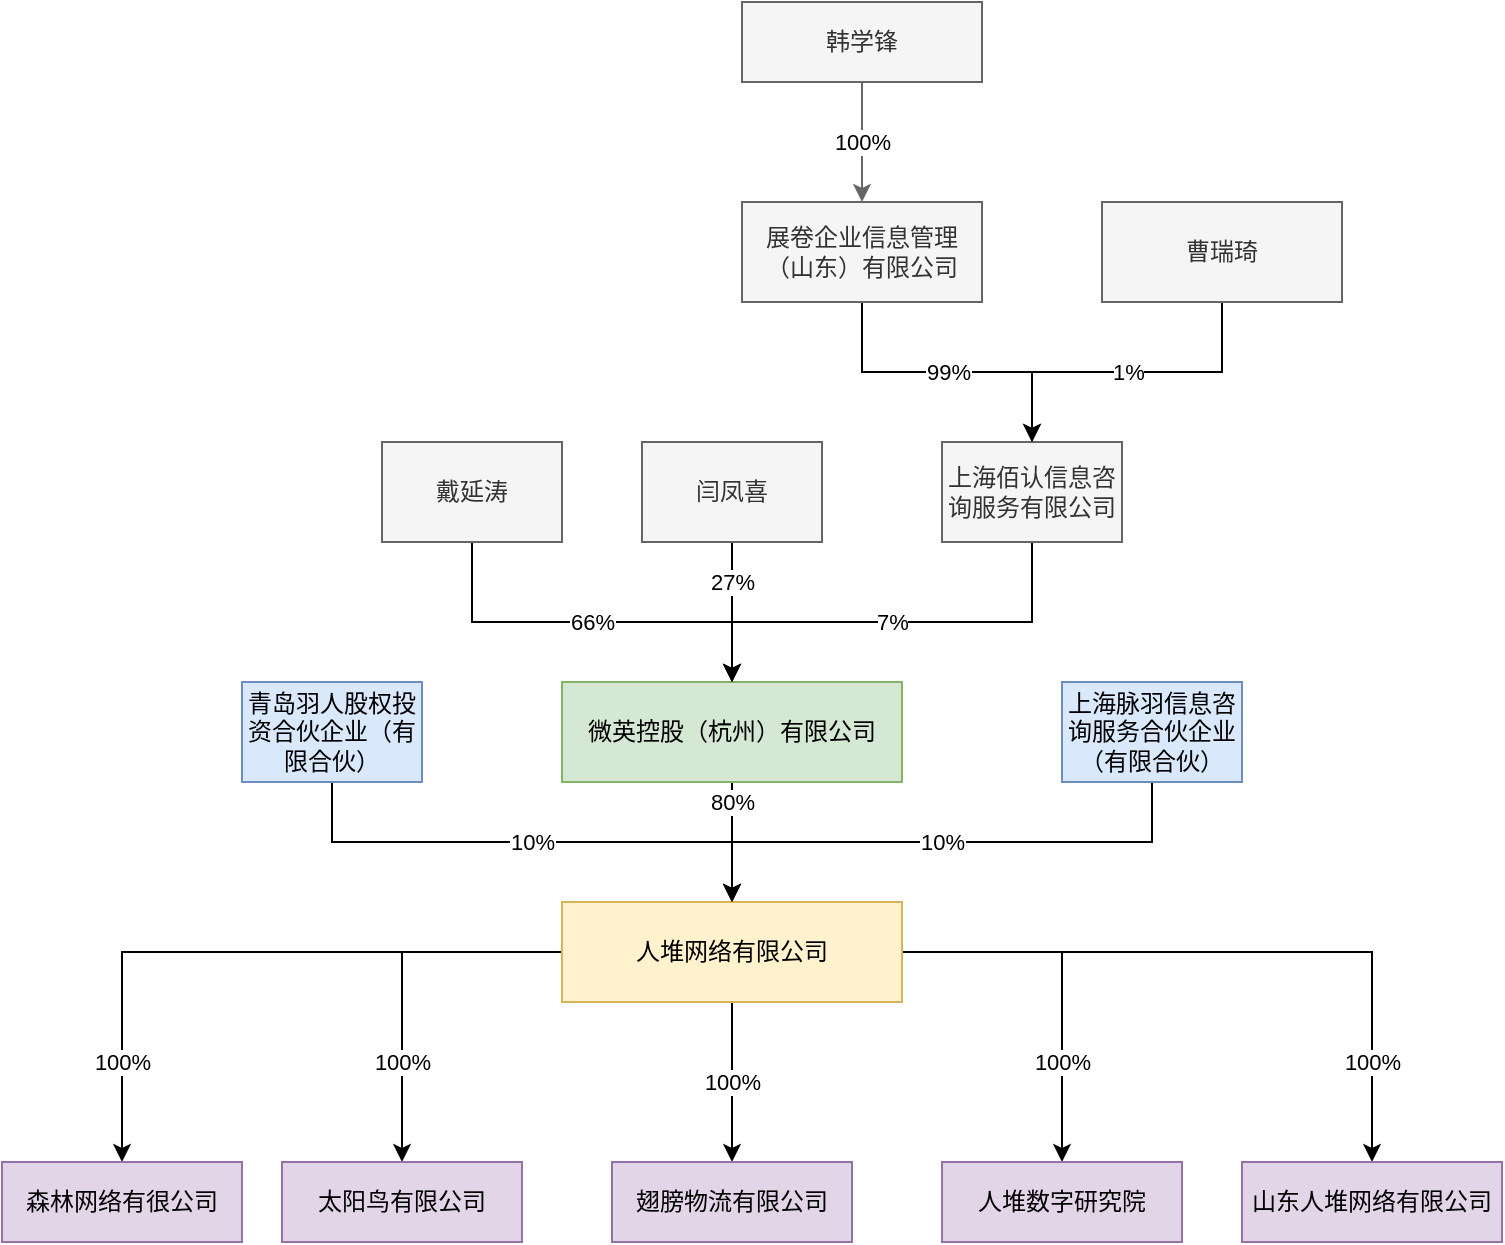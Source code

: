 <mxfile version="23.0.2" type="github">
  <diagram name="第 1 页" id="pZWabq3SODGcLonpFjuC">
    <mxGraphModel dx="1061" dy="748" grid="0" gridSize="10" guides="1" tooltips="1" connect="1" arrows="1" fold="1" page="1" pageScale="1" pageWidth="827" pageHeight="1169" math="0" shadow="0">
      <root>
        <mxCell id="0" />
        <mxCell id="1" parent="0" />
        <mxCell id="YsiwQ_UV21m4CcSiIT5u-25" value="80%" style="edgeStyle=orthogonalEdgeStyle;rounded=0;orthogonalLoop=1;jettySize=auto;html=1;entryX=0.5;entryY=0;entryDx=0;entryDy=0;" edge="1" parent="1" source="YsiwQ_UV21m4CcSiIT5u-1" target="YsiwQ_UV21m4CcSiIT5u-19">
          <mxGeometry x="-0.667" relative="1" as="geometry">
            <mxPoint as="offset" />
          </mxGeometry>
        </mxCell>
        <mxCell id="YsiwQ_UV21m4CcSiIT5u-1" value="微英控股（杭州）有限公司" style="rounded=0;whiteSpace=wrap;html=1;fillColor=#d5e8d4;strokeColor=#82b366;" vertex="1" parent="1">
          <mxGeometry x="311" y="374" width="170" height="50" as="geometry" />
        </mxCell>
        <mxCell id="YsiwQ_UV21m4CcSiIT5u-12" value="66%" style="edgeStyle=orthogonalEdgeStyle;rounded=0;orthogonalLoop=1;jettySize=auto;html=1;exitX=0.5;exitY=1;exitDx=0;exitDy=0;entryX=0.5;entryY=0;entryDx=0;entryDy=0;" edge="1" parent="1" source="YsiwQ_UV21m4CcSiIT5u-2" target="YsiwQ_UV21m4CcSiIT5u-1">
          <mxGeometry relative="1" as="geometry">
            <Array as="points">
              <mxPoint x="266" y="344" />
              <mxPoint x="396" y="344" />
            </Array>
          </mxGeometry>
        </mxCell>
        <mxCell id="YsiwQ_UV21m4CcSiIT5u-2" value="戴延涛" style="rounded=0;whiteSpace=wrap;html=1;fillColor=#f5f5f5;fontColor=#333333;strokeColor=#666666;" vertex="1" parent="1">
          <mxGeometry x="221" y="254" width="90" height="50" as="geometry" />
        </mxCell>
        <mxCell id="YsiwQ_UV21m4CcSiIT5u-14" value="27%" style="edgeStyle=orthogonalEdgeStyle;rounded=0;orthogonalLoop=1;jettySize=auto;html=1;entryX=0.5;entryY=0;entryDx=0;entryDy=0;" edge="1" parent="1" source="YsiwQ_UV21m4CcSiIT5u-3" target="YsiwQ_UV21m4CcSiIT5u-1">
          <mxGeometry x="-0.429" relative="1" as="geometry">
            <mxPoint as="offset" />
          </mxGeometry>
        </mxCell>
        <mxCell id="YsiwQ_UV21m4CcSiIT5u-3" value="闫凤喜" style="rounded=0;whiteSpace=wrap;html=1;fillColor=#f5f5f5;fontColor=#333333;strokeColor=#666666;" vertex="1" parent="1">
          <mxGeometry x="351" y="254" width="90" height="50" as="geometry" />
        </mxCell>
        <mxCell id="YsiwQ_UV21m4CcSiIT5u-18" value="7%" style="edgeStyle=orthogonalEdgeStyle;rounded=0;orthogonalLoop=1;jettySize=auto;html=1;" edge="1" parent="1" source="YsiwQ_UV21m4CcSiIT5u-4" target="YsiwQ_UV21m4CcSiIT5u-1">
          <mxGeometry relative="1" as="geometry">
            <Array as="points">
              <mxPoint x="546" y="344" />
              <mxPoint x="396" y="344" />
            </Array>
          </mxGeometry>
        </mxCell>
        <mxCell id="YsiwQ_UV21m4CcSiIT5u-4" value="上海佰认信息咨询服务有限公司" style="rounded=0;whiteSpace=wrap;html=1;fillColor=#f5f5f5;fontColor=#333333;strokeColor=#666666;" vertex="1" parent="1">
          <mxGeometry x="501" y="254" width="90" height="50" as="geometry" />
        </mxCell>
        <mxCell id="YsiwQ_UV21m4CcSiIT5u-8" value="100%" style="edgeStyle=orthogonalEdgeStyle;rounded=0;orthogonalLoop=1;jettySize=auto;html=1;fillColor=#f5f5f5;strokeColor=#666666;" edge="1" parent="1" source="YsiwQ_UV21m4CcSiIT5u-5" target="YsiwQ_UV21m4CcSiIT5u-6">
          <mxGeometry relative="1" as="geometry" />
        </mxCell>
        <mxCell id="YsiwQ_UV21m4CcSiIT5u-5" value="韩学锋" style="rounded=0;whiteSpace=wrap;html=1;fillColor=#f5f5f5;fontColor=#333333;strokeColor=#666666;" vertex="1" parent="1">
          <mxGeometry x="401" y="34" width="120" height="40" as="geometry" />
        </mxCell>
        <mxCell id="YsiwQ_UV21m4CcSiIT5u-9" value="99%" style="edgeStyle=orthogonalEdgeStyle;rounded=0;orthogonalLoop=1;jettySize=auto;html=1;" edge="1" parent="1" source="YsiwQ_UV21m4CcSiIT5u-6" target="YsiwQ_UV21m4CcSiIT5u-4">
          <mxGeometry relative="1" as="geometry" />
        </mxCell>
        <mxCell id="YsiwQ_UV21m4CcSiIT5u-6" value="展卷企业信息管理（山东）有限公司" style="rounded=0;whiteSpace=wrap;html=1;fillColor=#f5f5f5;fontColor=#333333;strokeColor=#666666;" vertex="1" parent="1">
          <mxGeometry x="401" y="134" width="120" height="50" as="geometry" />
        </mxCell>
        <mxCell id="YsiwQ_UV21m4CcSiIT5u-10" value="1%" style="edgeStyle=orthogonalEdgeStyle;rounded=0;orthogonalLoop=1;jettySize=auto;html=1;entryX=0.5;entryY=0;entryDx=0;entryDy=0;" edge="1" parent="1" source="YsiwQ_UV21m4CcSiIT5u-7" target="YsiwQ_UV21m4CcSiIT5u-4">
          <mxGeometry relative="1" as="geometry" />
        </mxCell>
        <mxCell id="YsiwQ_UV21m4CcSiIT5u-7" value="曹瑞琦" style="rounded=0;whiteSpace=wrap;html=1;fillColor=#f5f5f5;fontColor=#333333;strokeColor=#666666;" vertex="1" parent="1">
          <mxGeometry x="581" y="134" width="120" height="50" as="geometry" />
        </mxCell>
        <mxCell id="YsiwQ_UV21m4CcSiIT5u-28" value="100%" style="edgeStyle=orthogonalEdgeStyle;rounded=0;orthogonalLoop=1;jettySize=auto;html=1;" edge="1" parent="1" source="YsiwQ_UV21m4CcSiIT5u-19" target="YsiwQ_UV21m4CcSiIT5u-27">
          <mxGeometry relative="1" as="geometry" />
        </mxCell>
        <mxCell id="YsiwQ_UV21m4CcSiIT5u-33" value="100%" style="edgeStyle=orthogonalEdgeStyle;rounded=0;orthogonalLoop=1;jettySize=auto;html=1;entryX=0.5;entryY=0;entryDx=0;entryDy=0;" edge="1" parent="1" source="YsiwQ_UV21m4CcSiIT5u-19" target="YsiwQ_UV21m4CcSiIT5u-32">
          <mxGeometry x="0.692" relative="1" as="geometry">
            <mxPoint as="offset" />
          </mxGeometry>
        </mxCell>
        <mxCell id="YsiwQ_UV21m4CcSiIT5u-34" value="100%" style="edgeStyle=orthogonalEdgeStyle;rounded=0;orthogonalLoop=1;jettySize=auto;html=1;" edge="1" parent="1" source="YsiwQ_UV21m4CcSiIT5u-19" target="YsiwQ_UV21m4CcSiIT5u-29">
          <mxGeometry x="0.459" relative="1" as="geometry">
            <mxPoint as="offset" />
          </mxGeometry>
        </mxCell>
        <mxCell id="YsiwQ_UV21m4CcSiIT5u-35" value="100%" style="edgeStyle=orthogonalEdgeStyle;rounded=0;orthogonalLoop=1;jettySize=auto;html=1;" edge="1" parent="1" source="YsiwQ_UV21m4CcSiIT5u-19" target="YsiwQ_UV21m4CcSiIT5u-30">
          <mxGeometry x="0.46" relative="1" as="geometry">
            <mxPoint as="offset" />
          </mxGeometry>
        </mxCell>
        <mxCell id="YsiwQ_UV21m4CcSiIT5u-36" value="100%" style="edgeStyle=orthogonalEdgeStyle;rounded=0;orthogonalLoop=1;jettySize=auto;html=1;entryX=0.5;entryY=0;entryDx=0;entryDy=0;" edge="1" parent="1" source="YsiwQ_UV21m4CcSiIT5u-19" target="YsiwQ_UV21m4CcSiIT5u-31">
          <mxGeometry x="0.706" relative="1" as="geometry">
            <mxPoint as="offset" />
          </mxGeometry>
        </mxCell>
        <mxCell id="YsiwQ_UV21m4CcSiIT5u-19" value="人堆网络有限公司" style="rounded=0;whiteSpace=wrap;html=1;fillColor=#fff2cc;strokeColor=#d6b656;" vertex="1" parent="1">
          <mxGeometry x="311" y="484" width="170" height="50" as="geometry" />
        </mxCell>
        <mxCell id="YsiwQ_UV21m4CcSiIT5u-24" value="10%" style="edgeStyle=orthogonalEdgeStyle;rounded=0;orthogonalLoop=1;jettySize=auto;html=1;entryX=0.5;entryY=0;entryDx=0;entryDy=0;" edge="1" parent="1" source="YsiwQ_UV21m4CcSiIT5u-20" target="YsiwQ_UV21m4CcSiIT5u-19">
          <mxGeometry relative="1" as="geometry">
            <Array as="points">
              <mxPoint x="196" y="454" />
              <mxPoint x="396" y="454" />
            </Array>
          </mxGeometry>
        </mxCell>
        <mxCell id="YsiwQ_UV21m4CcSiIT5u-20" value="青岛羽人股权投资合伙企业（有限合伙）" style="rounded=0;whiteSpace=wrap;html=1;fillColor=#dae8fc;strokeColor=#6c8ebf;" vertex="1" parent="1">
          <mxGeometry x="151" y="374" width="90" height="50" as="geometry" />
        </mxCell>
        <mxCell id="YsiwQ_UV21m4CcSiIT5u-26" value="10%" style="edgeStyle=orthogonalEdgeStyle;rounded=0;orthogonalLoop=1;jettySize=auto;html=1;entryX=0.5;entryY=0;entryDx=0;entryDy=0;" edge="1" parent="1" source="YsiwQ_UV21m4CcSiIT5u-21" target="YsiwQ_UV21m4CcSiIT5u-19">
          <mxGeometry relative="1" as="geometry">
            <Array as="points">
              <mxPoint x="606" y="454" />
              <mxPoint x="396" y="454" />
            </Array>
          </mxGeometry>
        </mxCell>
        <mxCell id="YsiwQ_UV21m4CcSiIT5u-21" value="上海脉羽信息咨询服务合伙企业（有限合伙）" style="rounded=0;whiteSpace=wrap;html=1;fillColor=#dae8fc;strokeColor=#6c8ebf;" vertex="1" parent="1">
          <mxGeometry x="561" y="374" width="90" height="50" as="geometry" />
        </mxCell>
        <mxCell id="YsiwQ_UV21m4CcSiIT5u-27" value="翅膀物流有限公司" style="rounded=0;whiteSpace=wrap;html=1;fillColor=#e1d5e7;strokeColor=#9673a6;" vertex="1" parent="1">
          <mxGeometry x="336" y="614" width="120" height="40" as="geometry" />
        </mxCell>
        <mxCell id="YsiwQ_UV21m4CcSiIT5u-29" value="太阳鸟有限公司" style="rounded=0;whiteSpace=wrap;html=1;fillColor=#e1d5e7;strokeColor=#9673a6;" vertex="1" parent="1">
          <mxGeometry x="171" y="614" width="120" height="40" as="geometry" />
        </mxCell>
        <mxCell id="YsiwQ_UV21m4CcSiIT5u-30" value="人堆数字研究院" style="rounded=0;whiteSpace=wrap;html=1;fillColor=#e1d5e7;strokeColor=#9673a6;" vertex="1" parent="1">
          <mxGeometry x="501" y="614" width="120" height="40" as="geometry" />
        </mxCell>
        <mxCell id="YsiwQ_UV21m4CcSiIT5u-31" value="山东人堆网络有限公司" style="rounded=0;whiteSpace=wrap;html=1;fillColor=#e1d5e7;strokeColor=#9673a6;" vertex="1" parent="1">
          <mxGeometry x="651" y="614" width="130" height="40" as="geometry" />
        </mxCell>
        <mxCell id="YsiwQ_UV21m4CcSiIT5u-32" value="森林网络有很公司" style="rounded=0;whiteSpace=wrap;html=1;fillColor=#e1d5e7;strokeColor=#9673a6;" vertex="1" parent="1">
          <mxGeometry x="31" y="614" width="120" height="40" as="geometry" />
        </mxCell>
      </root>
    </mxGraphModel>
  </diagram>
</mxfile>
